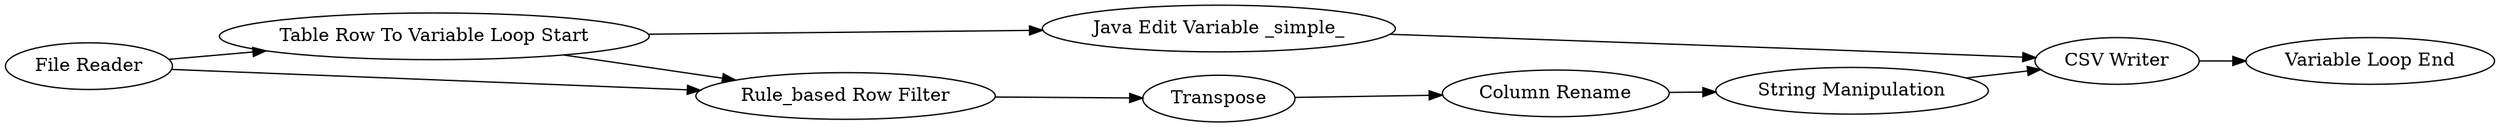 digraph {
	7 -> 8
	10 -> 6
	3 -> 7
	5 -> 4
	8 -> 9
	3 -> 5
	1 -> 5
	4 -> 10
	1 -> 3
	6 -> 8
	5 [label="Rule_based Row Filter"]
	1 [label="File Reader"]
	7 [label="Java Edit Variable _simple_"]
	9 [label="Variable Loop End"]
	4 [label=Transpose]
	6 [label="String Manipulation"]
	8 [label="CSV Writer"]
	3 [label="Table Row To Variable Loop Start"]
	10 [label="Column Rename"]
	rankdir=LR
}

